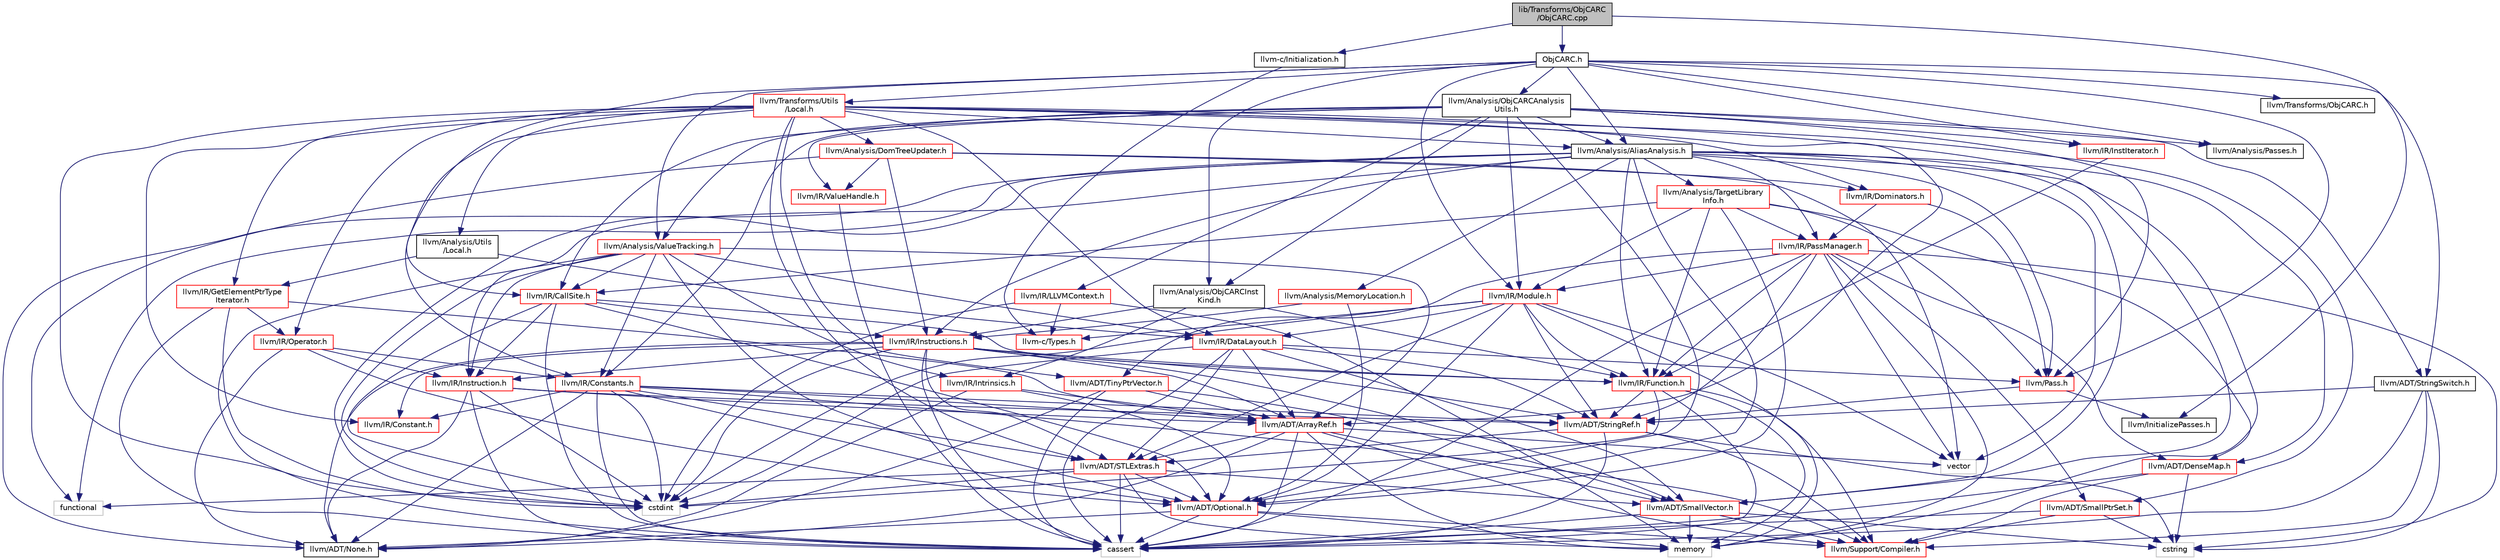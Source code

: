 digraph "lib/Transforms/ObjCARC/ObjCARC.cpp"
{
 // LATEX_PDF_SIZE
  bgcolor="transparent";
  edge [fontname="Helvetica",fontsize="10",labelfontname="Helvetica",labelfontsize="10"];
  node [fontname="Helvetica",fontsize="10",shape="box"];
  Node1 [label="lib/Transforms/ObjCARC\l/ObjCARC.cpp",height=0.2,width=0.4,color="black", fillcolor="grey75", style="filled", fontcolor="black",tooltip=" "];
  Node1 -> Node2 [color="midnightblue",fontsize="10",style="solid",fontname="Helvetica"];
  Node2 [label="ObjCARC.h",height=0.2,width=0.4,color="black",URL="$lib_2Transforms_2ObjCARC_2ObjCARC_8h.html",tooltip="This file defines common definitions/declarations used by the ObjC ARC Optimizer."];
  Node2 -> Node3 [color="midnightblue",fontsize="10",style="solid",fontname="Helvetica"];
  Node3 [label="llvm/ADT/StringSwitch.h",height=0.2,width=0.4,color="black",URL="$StringSwitch_8h.html",tooltip=" "];
  Node3 -> Node4 [color="midnightblue",fontsize="10",style="solid",fontname="Helvetica"];
  Node4 [label="llvm/ADT/StringRef.h",height=0.2,width=0.4,color="red",URL="$StringRef_8h.html",tooltip=" "];
  Node4 -> Node5 [color="midnightblue",fontsize="10",style="solid",fontname="Helvetica"];
  Node5 [label="llvm/ADT/STLExtras.h",height=0.2,width=0.4,color="red",URL="$STLExtras_8h.html",tooltip=" "];
  Node5 -> Node6 [color="midnightblue",fontsize="10",style="solid",fontname="Helvetica"];
  Node6 [label="llvm/ADT/Optional.h",height=0.2,width=0.4,color="red",URL="$Optional_8h.html",tooltip=" "];
  Node6 -> Node7 [color="midnightblue",fontsize="10",style="solid",fontname="Helvetica"];
  Node7 [label="llvm/ADT/None.h",height=0.2,width=0.4,color="black",URL="$None_8h.html",tooltip=" "];
  Node6 -> Node8 [color="midnightblue",fontsize="10",style="solid",fontname="Helvetica"];
  Node8 [label="llvm/Support/Compiler.h",height=0.2,width=0.4,color="red",URL="$Compiler_8h.html",tooltip=" "];
  Node6 -> Node15 [color="midnightblue",fontsize="10",style="solid",fontname="Helvetica"];
  Node15 [label="cassert",height=0.2,width=0.4,color="grey75",tooltip=" "];
  Node6 -> Node16 [color="midnightblue",fontsize="10",style="solid",fontname="Helvetica"];
  Node16 [label="memory",height=0.2,width=0.4,color="grey75",tooltip=" "];
  Node5 -> Node17 [color="midnightblue",fontsize="10",style="solid",fontname="Helvetica"];
  Node17 [label="llvm/ADT/SmallVector.h",height=0.2,width=0.4,color="red",URL="$SmallVector_8h.html",tooltip=" "];
  Node17 -> Node8 [color="midnightblue",fontsize="10",style="solid",fontname="Helvetica"];
  Node17 -> Node15 [color="midnightblue",fontsize="10",style="solid",fontname="Helvetica"];
  Node17 -> Node32 [color="midnightblue",fontsize="10",style="solid",fontname="Helvetica"];
  Node32 [label="cstring",height=0.2,width=0.4,color="grey75",tooltip=" "];
  Node17 -> Node16 [color="midnightblue",fontsize="10",style="solid",fontname="Helvetica"];
  Node5 -> Node15 [color="midnightblue",fontsize="10",style="solid",fontname="Helvetica"];
  Node5 -> Node41 [color="midnightblue",fontsize="10",style="solid",fontname="Helvetica"];
  Node41 [label="cstdint",height=0.2,width=0.4,color="grey75",tooltip=" "];
  Node5 -> Node42 [color="midnightblue",fontsize="10",style="solid",fontname="Helvetica"];
  Node42 [label="functional",height=0.2,width=0.4,color="grey75",tooltip=" "];
  Node5 -> Node16 [color="midnightblue",fontsize="10",style="solid",fontname="Helvetica"];
  Node4 -> Node8 [color="midnightblue",fontsize="10",style="solid",fontname="Helvetica"];
  Node4 -> Node15 [color="midnightblue",fontsize="10",style="solid",fontname="Helvetica"];
  Node4 -> Node32 [color="midnightblue",fontsize="10",style="solid",fontname="Helvetica"];
  Node3 -> Node8 [color="midnightblue",fontsize="10",style="solid",fontname="Helvetica"];
  Node3 -> Node15 [color="midnightblue",fontsize="10",style="solid",fontname="Helvetica"];
  Node3 -> Node32 [color="midnightblue",fontsize="10",style="solid",fontname="Helvetica"];
  Node2 -> Node44 [color="midnightblue",fontsize="10",style="solid",fontname="Helvetica"];
  Node44 [label="llvm/Analysis/AliasAnalysis.h",height=0.2,width=0.4,color="black",URL="$AliasAnalysis_8h.html",tooltip=" "];
  Node44 -> Node45 [color="midnightblue",fontsize="10",style="solid",fontname="Helvetica"];
  Node45 [label="llvm/ADT/DenseMap.h",height=0.2,width=0.4,color="red",URL="$DenseMap_8h.html",tooltip=" "];
  Node45 -> Node8 [color="midnightblue",fontsize="10",style="solid",fontname="Helvetica"];
  Node45 -> Node15 [color="midnightblue",fontsize="10",style="solid",fontname="Helvetica"];
  Node45 -> Node32 [color="midnightblue",fontsize="10",style="solid",fontname="Helvetica"];
  Node44 -> Node7 [color="midnightblue",fontsize="10",style="solid",fontname="Helvetica"];
  Node44 -> Node6 [color="midnightblue",fontsize="10",style="solid",fontname="Helvetica"];
  Node44 -> Node17 [color="midnightblue",fontsize="10",style="solid",fontname="Helvetica"];
  Node44 -> Node60 [color="midnightblue",fontsize="10",style="solid",fontname="Helvetica"];
  Node60 [label="llvm/Analysis/MemoryLocation.h",height=0.2,width=0.4,color="red",URL="$MemoryLocation_8h.html",tooltip="This file provides utility analysis objects describing memory locations."];
  Node60 -> Node6 [color="midnightblue",fontsize="10",style="solid",fontname="Helvetica"];
  Node60 -> Node61 [color="midnightblue",fontsize="10",style="solid",fontname="Helvetica"];
  Node61 [label="llvm/IR/Instructions.h",height=0.2,width=0.4,color="red",URL="$Instructions_8h.html",tooltip=" "];
  Node61 -> Node47 [color="midnightblue",fontsize="10",style="solid",fontname="Helvetica"];
  Node47 [label="llvm/ADT/ArrayRef.h",height=0.2,width=0.4,color="red",URL="$ArrayRef_8h.html",tooltip=" "];
  Node47 -> Node7 [color="midnightblue",fontsize="10",style="solid",fontname="Helvetica"];
  Node47 -> Node17 [color="midnightblue",fontsize="10",style="solid",fontname="Helvetica"];
  Node47 -> Node5 [color="midnightblue",fontsize="10",style="solid",fontname="Helvetica"];
  Node47 -> Node8 [color="midnightblue",fontsize="10",style="solid",fontname="Helvetica"];
  Node47 -> Node15 [color="midnightblue",fontsize="10",style="solid",fontname="Helvetica"];
  Node47 -> Node16 [color="midnightblue",fontsize="10",style="solid",fontname="Helvetica"];
  Node47 -> Node56 [color="midnightblue",fontsize="10",style="solid",fontname="Helvetica"];
  Node56 [label="vector",height=0.2,width=0.4,color="grey75",tooltip=" "];
  Node61 -> Node7 [color="midnightblue",fontsize="10",style="solid",fontname="Helvetica"];
  Node61 -> Node5 [color="midnightblue",fontsize="10",style="solid",fontname="Helvetica"];
  Node61 -> Node17 [color="midnightblue",fontsize="10",style="solid",fontname="Helvetica"];
  Node61 -> Node4 [color="midnightblue",fontsize="10",style="solid",fontname="Helvetica"];
  Node61 -> Node83 [color="midnightblue",fontsize="10",style="solid",fontname="Helvetica"];
  Node83 [label="llvm/IR/Constant.h",height=0.2,width=0.4,color="red",URL="$Constant_8h.html",tooltip=" "];
  Node61 -> Node107 [color="midnightblue",fontsize="10",style="solid",fontname="Helvetica"];
  Node107 [label="llvm/IR/Function.h",height=0.2,width=0.4,color="red",URL="$Function_8h.html",tooltip=" "];
  Node107 -> Node4 [color="midnightblue",fontsize="10",style="solid",fontname="Helvetica"];
  Node107 -> Node8 [color="midnightblue",fontsize="10",style="solid",fontname="Helvetica"];
  Node107 -> Node15 [color="midnightblue",fontsize="10",style="solid",fontname="Helvetica"];
  Node107 -> Node41 [color="midnightblue",fontsize="10",style="solid",fontname="Helvetica"];
  Node107 -> Node16 [color="midnightblue",fontsize="10",style="solid",fontname="Helvetica"];
  Node61 -> Node78 [color="midnightblue",fontsize="10",style="solid",fontname="Helvetica"];
  Node78 [label="llvm/IR/Instruction.h",height=0.2,width=0.4,color="red",URL="$IR_2Instruction_8h.html",tooltip=" "];
  Node78 -> Node47 [color="midnightblue",fontsize="10",style="solid",fontname="Helvetica"];
  Node78 -> Node7 [color="midnightblue",fontsize="10",style="solid",fontname="Helvetica"];
  Node78 -> Node4 [color="midnightblue",fontsize="10",style="solid",fontname="Helvetica"];
  Node78 -> Node15 [color="midnightblue",fontsize="10",style="solid",fontname="Helvetica"];
  Node78 -> Node41 [color="midnightblue",fontsize="10",style="solid",fontname="Helvetica"];
  Node61 -> Node15 [color="midnightblue",fontsize="10",style="solid",fontname="Helvetica"];
  Node61 -> Node41 [color="midnightblue",fontsize="10",style="solid",fontname="Helvetica"];
  Node44 -> Node119 [color="midnightblue",fontsize="10",style="solid",fontname="Helvetica"];
  Node119 [label="llvm/Analysis/TargetLibrary\lInfo.h",height=0.2,width=0.4,color="red",URL="$TargetLibraryInfo_8h.html",tooltip=" "];
  Node119 -> Node45 [color="midnightblue",fontsize="10",style="solid",fontname="Helvetica"];
  Node119 -> Node6 [color="midnightblue",fontsize="10",style="solid",fontname="Helvetica"];
  Node119 -> Node121 [color="midnightblue",fontsize="10",style="solid",fontname="Helvetica"];
  Node121 [label="llvm/IR/CallSite.h",height=0.2,width=0.4,color="red",URL="$CallSite_8h.html",tooltip=" "];
  Node121 -> Node6 [color="midnightblue",fontsize="10",style="solid",fontname="Helvetica"];
  Node121 -> Node107 [color="midnightblue",fontsize="10",style="solid",fontname="Helvetica"];
  Node121 -> Node78 [color="midnightblue",fontsize="10",style="solid",fontname="Helvetica"];
  Node121 -> Node61 [color="midnightblue",fontsize="10",style="solid",fontname="Helvetica"];
  Node121 -> Node15 [color="midnightblue",fontsize="10",style="solid",fontname="Helvetica"];
  Node121 -> Node41 [color="midnightblue",fontsize="10",style="solid",fontname="Helvetica"];
  Node119 -> Node107 [color="midnightblue",fontsize="10",style="solid",fontname="Helvetica"];
  Node119 -> Node122 [color="midnightblue",fontsize="10",style="solid",fontname="Helvetica"];
  Node122 [label="llvm/IR/Module.h",height=0.2,width=0.4,color="red",URL="$Module_8h.html",tooltip="Module.h This file contains the declarations for the Module class."];
  Node122 -> Node64 [color="midnightblue",fontsize="10",style="solid",fontname="Helvetica"];
  Node64 [label="llvm-c/Types.h",height=0.2,width=0.4,color="red",URL="$llvm-c_2Types_8h.html",tooltip=" "];
  Node122 -> Node6 [color="midnightblue",fontsize="10",style="solid",fontname="Helvetica"];
  Node122 -> Node5 [color="midnightblue",fontsize="10",style="solid",fontname="Helvetica"];
  Node122 -> Node4 [color="midnightblue",fontsize="10",style="solid",fontname="Helvetica"];
  Node122 -> Node124 [color="midnightblue",fontsize="10",style="solid",fontname="Helvetica"];
  Node124 [label="llvm/IR/DataLayout.h",height=0.2,width=0.4,color="red",URL="$DataLayout_8h.html",tooltip=" "];
  Node124 -> Node47 [color="midnightblue",fontsize="10",style="solid",fontname="Helvetica"];
  Node124 -> Node5 [color="midnightblue",fontsize="10",style="solid",fontname="Helvetica"];
  Node124 -> Node17 [color="midnightblue",fontsize="10",style="solid",fontname="Helvetica"];
  Node124 -> Node4 [color="midnightblue",fontsize="10",style="solid",fontname="Helvetica"];
  Node124 -> Node125 [color="midnightblue",fontsize="10",style="solid",fontname="Helvetica"];
  Node125 [label="llvm/Pass.h",height=0.2,width=0.4,color="red",URL="$Pass_8h.html",tooltip=" "];
  Node125 -> Node4 [color="midnightblue",fontsize="10",style="solid",fontname="Helvetica"];
  Node125 -> Node126 [color="midnightblue",fontsize="10",style="solid",fontname="Helvetica"];
  Node126 [label="llvm/InitializePasses.h",height=0.2,width=0.4,color="black",URL="$InitializePasses_8h.html",tooltip=" "];
  Node124 -> Node15 [color="midnightblue",fontsize="10",style="solid",fontname="Helvetica"];
  Node124 -> Node41 [color="midnightblue",fontsize="10",style="solid",fontname="Helvetica"];
  Node122 -> Node107 [color="midnightblue",fontsize="10",style="solid",fontname="Helvetica"];
  Node122 -> Node41 [color="midnightblue",fontsize="10",style="solid",fontname="Helvetica"];
  Node122 -> Node16 [color="midnightblue",fontsize="10",style="solid",fontname="Helvetica"];
  Node122 -> Node56 [color="midnightblue",fontsize="10",style="solid",fontname="Helvetica"];
  Node119 -> Node141 [color="midnightblue",fontsize="10",style="solid",fontname="Helvetica"];
  Node141 [label="llvm/IR/PassManager.h",height=0.2,width=0.4,color="red",URL="$PassManager_8h.html",tooltip="This header defines various interfaces for pass management in LLVM."];
  Node141 -> Node45 [color="midnightblue",fontsize="10",style="solid",fontname="Helvetica"];
  Node141 -> Node94 [color="midnightblue",fontsize="10",style="solid",fontname="Helvetica"];
  Node94 [label="llvm/ADT/SmallPtrSet.h",height=0.2,width=0.4,color="red",URL="$SmallPtrSet_8h.html",tooltip=" "];
  Node94 -> Node8 [color="midnightblue",fontsize="10",style="solid",fontname="Helvetica"];
  Node94 -> Node15 [color="midnightblue",fontsize="10",style="solid",fontname="Helvetica"];
  Node94 -> Node32 [color="midnightblue",fontsize="10",style="solid",fontname="Helvetica"];
  Node141 -> Node4 [color="midnightblue",fontsize="10",style="solid",fontname="Helvetica"];
  Node141 -> Node142 [color="midnightblue",fontsize="10",style="solid",fontname="Helvetica"];
  Node142 [label="llvm/ADT/TinyPtrVector.h",height=0.2,width=0.4,color="red",URL="$TinyPtrVector_8h.html",tooltip=" "];
  Node142 -> Node47 [color="midnightblue",fontsize="10",style="solid",fontname="Helvetica"];
  Node142 -> Node7 [color="midnightblue",fontsize="10",style="solid",fontname="Helvetica"];
  Node142 -> Node17 [color="midnightblue",fontsize="10",style="solid",fontname="Helvetica"];
  Node142 -> Node15 [color="midnightblue",fontsize="10",style="solid",fontname="Helvetica"];
  Node141 -> Node107 [color="midnightblue",fontsize="10",style="solid",fontname="Helvetica"];
  Node141 -> Node122 [color="midnightblue",fontsize="10",style="solid",fontname="Helvetica"];
  Node141 -> Node15 [color="midnightblue",fontsize="10",style="solid",fontname="Helvetica"];
  Node141 -> Node32 [color="midnightblue",fontsize="10",style="solid",fontname="Helvetica"];
  Node141 -> Node16 [color="midnightblue",fontsize="10",style="solid",fontname="Helvetica"];
  Node141 -> Node56 [color="midnightblue",fontsize="10",style="solid",fontname="Helvetica"];
  Node119 -> Node125 [color="midnightblue",fontsize="10",style="solid",fontname="Helvetica"];
  Node44 -> Node107 [color="midnightblue",fontsize="10",style="solid",fontname="Helvetica"];
  Node44 -> Node78 [color="midnightblue",fontsize="10",style="solid",fontname="Helvetica"];
  Node44 -> Node61 [color="midnightblue",fontsize="10",style="solid",fontname="Helvetica"];
  Node44 -> Node141 [color="midnightblue",fontsize="10",style="solid",fontname="Helvetica"];
  Node44 -> Node125 [color="midnightblue",fontsize="10",style="solid",fontname="Helvetica"];
  Node44 -> Node41 [color="midnightblue",fontsize="10",style="solid",fontname="Helvetica"];
  Node44 -> Node42 [color="midnightblue",fontsize="10",style="solid",fontname="Helvetica"];
  Node44 -> Node16 [color="midnightblue",fontsize="10",style="solid",fontname="Helvetica"];
  Node44 -> Node56 [color="midnightblue",fontsize="10",style="solid",fontname="Helvetica"];
  Node2 -> Node151 [color="midnightblue",fontsize="10",style="solid",fontname="Helvetica"];
  Node151 [label="llvm/Analysis/ObjCARCAnalysis\lUtils.h",height=0.2,width=0.4,color="black",URL="$ObjCARCAnalysisUtils_8h.html",tooltip="This file defines common analysis utilities used by the ObjC ARC Optimizer."];
  Node151 -> Node6 [color="midnightblue",fontsize="10",style="solid",fontname="Helvetica"];
  Node151 -> Node3 [color="midnightblue",fontsize="10",style="solid",fontname="Helvetica"];
  Node151 -> Node44 [color="midnightblue",fontsize="10",style="solid",fontname="Helvetica"];
  Node151 -> Node152 [color="midnightblue",fontsize="10",style="solid",fontname="Helvetica"];
  Node152 [label="llvm/Analysis/ObjCARCInst\lKind.h",height=0.2,width=0.4,color="black",URL="$ObjCARCInstKind_8h.html",tooltip=" "];
  Node152 -> Node107 [color="midnightblue",fontsize="10",style="solid",fontname="Helvetica"];
  Node152 -> Node153 [color="midnightblue",fontsize="10",style="solid",fontname="Helvetica"];
  Node153 [label="llvm/IR/Intrinsics.h",height=0.2,width=0.4,color="red",URL="$Intrinsics_8h.html",tooltip=" "];
  Node153 -> Node47 [color="midnightblue",fontsize="10",style="solid",fontname="Helvetica"];
  Node153 -> Node7 [color="midnightblue",fontsize="10",style="solid",fontname="Helvetica"];
  Node153 -> Node6 [color="midnightblue",fontsize="10",style="solid",fontname="Helvetica"];
  Node152 -> Node61 [color="midnightblue",fontsize="10",style="solid",fontname="Helvetica"];
  Node151 -> Node155 [color="midnightblue",fontsize="10",style="solid",fontname="Helvetica"];
  Node155 [label="llvm/Analysis/Passes.h",height=0.2,width=0.4,color="black",URL="$Analysis_2Passes_8h.html",tooltip=" "];
  Node151 -> Node156 [color="midnightblue",fontsize="10",style="solid",fontname="Helvetica"];
  Node156 [label="llvm/Analysis/ValueTracking.h",height=0.2,width=0.4,color="red",URL="$ValueTracking_8h.html",tooltip=" "];
  Node156 -> Node47 [color="midnightblue",fontsize="10",style="solid",fontname="Helvetica"];
  Node156 -> Node6 [color="midnightblue",fontsize="10",style="solid",fontname="Helvetica"];
  Node156 -> Node121 [color="midnightblue",fontsize="10",style="solid",fontname="Helvetica"];
  Node156 -> Node117 [color="midnightblue",fontsize="10",style="solid",fontname="Helvetica"];
  Node117 [label="llvm/IR/Constants.h",height=0.2,width=0.4,color="red",URL="$Constants_8h.html",tooltip="This file contains the declarations for the subclasses of Constant, which represent the different fla..."];
  Node117 -> Node47 [color="midnightblue",fontsize="10",style="solid",fontname="Helvetica"];
  Node117 -> Node7 [color="midnightblue",fontsize="10",style="solid",fontname="Helvetica"];
  Node117 -> Node6 [color="midnightblue",fontsize="10",style="solid",fontname="Helvetica"];
  Node117 -> Node5 [color="midnightblue",fontsize="10",style="solid",fontname="Helvetica"];
  Node117 -> Node4 [color="midnightblue",fontsize="10",style="solid",fontname="Helvetica"];
  Node117 -> Node83 [color="midnightblue",fontsize="10",style="solid",fontname="Helvetica"];
  Node117 -> Node8 [color="midnightblue",fontsize="10",style="solid",fontname="Helvetica"];
  Node117 -> Node15 [color="midnightblue",fontsize="10",style="solid",fontname="Helvetica"];
  Node117 -> Node41 [color="midnightblue",fontsize="10",style="solid",fontname="Helvetica"];
  Node156 -> Node124 [color="midnightblue",fontsize="10",style="solid",fontname="Helvetica"];
  Node156 -> Node78 [color="midnightblue",fontsize="10",style="solid",fontname="Helvetica"];
  Node156 -> Node153 [color="midnightblue",fontsize="10",style="solid",fontname="Helvetica"];
  Node156 -> Node15 [color="midnightblue",fontsize="10",style="solid",fontname="Helvetica"];
  Node156 -> Node41 [color="midnightblue",fontsize="10",style="solid",fontname="Helvetica"];
  Node151 -> Node121 [color="midnightblue",fontsize="10",style="solid",fontname="Helvetica"];
  Node151 -> Node117 [color="midnightblue",fontsize="10",style="solid",fontname="Helvetica"];
  Node151 -> Node159 [color="midnightblue",fontsize="10",style="solid",fontname="Helvetica"];
  Node159 [label="llvm/IR/InstIterator.h",height=0.2,width=0.4,color="red",URL="$InstIterator_8h.html",tooltip=" "];
  Node159 -> Node107 [color="midnightblue",fontsize="10",style="solid",fontname="Helvetica"];
  Node151 -> Node90 [color="midnightblue",fontsize="10",style="solid",fontname="Helvetica"];
  Node90 [label="llvm/IR/LLVMContext.h",height=0.2,width=0.4,color="red",URL="$LLVMContext_8h.html",tooltip=" "];
  Node90 -> Node64 [color="midnightblue",fontsize="10",style="solid",fontname="Helvetica"];
  Node90 -> Node41 [color="midnightblue",fontsize="10",style="solid",fontname="Helvetica"];
  Node90 -> Node16 [color="midnightblue",fontsize="10",style="solid",fontname="Helvetica"];
  Node151 -> Node122 [color="midnightblue",fontsize="10",style="solid",fontname="Helvetica"];
  Node151 -> Node160 [color="midnightblue",fontsize="10",style="solid",fontname="Helvetica"];
  Node160 [label="llvm/IR/ValueHandle.h",height=0.2,width=0.4,color="red",URL="$ValueHandle_8h.html",tooltip=" "];
  Node160 -> Node15 [color="midnightblue",fontsize="10",style="solid",fontname="Helvetica"];
  Node151 -> Node125 [color="midnightblue",fontsize="10",style="solid",fontname="Helvetica"];
  Node2 -> Node152 [color="midnightblue",fontsize="10",style="solid",fontname="Helvetica"];
  Node2 -> Node155 [color="midnightblue",fontsize="10",style="solid",fontname="Helvetica"];
  Node2 -> Node161 [color="midnightblue",fontsize="10",style="solid",fontname="Helvetica"];
  Node161 [label="llvm/Transforms/Utils\l/Local.h",height=0.2,width=0.4,color="red",URL="$Transforms_2Utils_2Local_8h.html",tooltip=" "];
  Node161 -> Node47 [color="midnightblue",fontsize="10",style="solid",fontname="Helvetica"];
  Node161 -> Node5 [color="midnightblue",fontsize="10",style="solid",fontname="Helvetica"];
  Node161 -> Node94 [color="midnightblue",fontsize="10",style="solid",fontname="Helvetica"];
  Node161 -> Node17 [color="midnightblue",fontsize="10",style="solid",fontname="Helvetica"];
  Node161 -> Node142 [color="midnightblue",fontsize="10",style="solid",fontname="Helvetica"];
  Node161 -> Node44 [color="midnightblue",fontsize="10",style="solid",fontname="Helvetica"];
  Node161 -> Node162 [color="midnightblue",fontsize="10",style="solid",fontname="Helvetica"];
  Node162 [label="llvm/Analysis/DomTreeUpdater.h",height=0.2,width=0.4,color="red",URL="$DomTreeUpdater_8h.html",tooltip=" "];
  Node162 -> Node166 [color="midnightblue",fontsize="10",style="solid",fontname="Helvetica"];
  Node166 [label="llvm/IR/Dominators.h",height=0.2,width=0.4,color="red",URL="$Dominators_8h.html",tooltip=" "];
  Node166 -> Node141 [color="midnightblue",fontsize="10",style="solid",fontname="Helvetica"];
  Node166 -> Node125 [color="midnightblue",fontsize="10",style="solid",fontname="Helvetica"];
  Node162 -> Node61 [color="midnightblue",fontsize="10",style="solid",fontname="Helvetica"];
  Node162 -> Node160 [color="midnightblue",fontsize="10",style="solid",fontname="Helvetica"];
  Node162 -> Node42 [color="midnightblue",fontsize="10",style="solid",fontname="Helvetica"];
  Node162 -> Node56 [color="midnightblue",fontsize="10",style="solid",fontname="Helvetica"];
  Node161 -> Node170 [color="midnightblue",fontsize="10",style="solid",fontname="Helvetica"];
  Node170 [label="llvm/Analysis/Utils\l/Local.h",height=0.2,width=0.4,color="black",URL="$Analysis_2Utils_2Local_8h.html",tooltip=" "];
  Node170 -> Node124 [color="midnightblue",fontsize="10",style="solid",fontname="Helvetica"];
  Node170 -> Node171 [color="midnightblue",fontsize="10",style="solid",fontname="Helvetica"];
  Node171 [label="llvm/IR/GetElementPtrType\lIterator.h",height=0.2,width=0.4,color="red",URL="$GetElementPtrTypeIterator_8h.html",tooltip=" "];
  Node171 -> Node47 [color="midnightblue",fontsize="10",style="solid",fontname="Helvetica"];
  Node171 -> Node172 [color="midnightblue",fontsize="10",style="solid",fontname="Helvetica"];
  Node172 [label="llvm/IR/Operator.h",height=0.2,width=0.4,color="red",URL="$Operator_8h.html",tooltip=" "];
  Node172 -> Node7 [color="midnightblue",fontsize="10",style="solid",fontname="Helvetica"];
  Node172 -> Node6 [color="midnightblue",fontsize="10",style="solid",fontname="Helvetica"];
  Node172 -> Node117 [color="midnightblue",fontsize="10",style="solid",fontname="Helvetica"];
  Node172 -> Node78 [color="midnightblue",fontsize="10",style="solid",fontname="Helvetica"];
  Node171 -> Node15 [color="midnightblue",fontsize="10",style="solid",fontname="Helvetica"];
  Node171 -> Node41 [color="midnightblue",fontsize="10",style="solid",fontname="Helvetica"];
  Node161 -> Node83 [color="midnightblue",fontsize="10",style="solid",fontname="Helvetica"];
  Node161 -> Node117 [color="midnightblue",fontsize="10",style="solid",fontname="Helvetica"];
  Node161 -> Node124 [color="midnightblue",fontsize="10",style="solid",fontname="Helvetica"];
  Node161 -> Node166 [color="midnightblue",fontsize="10",style="solid",fontname="Helvetica"];
  Node161 -> Node171 [color="midnightblue",fontsize="10",style="solid",fontname="Helvetica"];
  Node161 -> Node172 [color="midnightblue",fontsize="10",style="solid",fontname="Helvetica"];
  Node161 -> Node41 [color="midnightblue",fontsize="10",style="solid",fontname="Helvetica"];
  Node2 -> Node156 [color="midnightblue",fontsize="10",style="solid",fontname="Helvetica"];
  Node2 -> Node121 [color="midnightblue",fontsize="10",style="solid",fontname="Helvetica"];
  Node2 -> Node159 [color="midnightblue",fontsize="10",style="solid",fontname="Helvetica"];
  Node2 -> Node122 [color="midnightblue",fontsize="10",style="solid",fontname="Helvetica"];
  Node2 -> Node125 [color="midnightblue",fontsize="10",style="solid",fontname="Helvetica"];
  Node2 -> Node173 [color="midnightblue",fontsize="10",style="solid",fontname="Helvetica"];
  Node173 [label="llvm/Transforms/ObjCARC.h",height=0.2,width=0.4,color="black",URL="$include_2llvm_2Transforms_2ObjCARC_8h.html",tooltip=" "];
  Node1 -> Node174 [color="midnightblue",fontsize="10",style="solid",fontname="Helvetica"];
  Node174 [label="llvm-c/Initialization.h",height=0.2,width=0.4,color="black",URL="$Initialization_8h.html",tooltip=" "];
  Node174 -> Node64 [color="midnightblue",fontsize="10",style="solid",fontname="Helvetica"];
  Node1 -> Node126 [color="midnightblue",fontsize="10",style="solid",fontname="Helvetica"];
}
